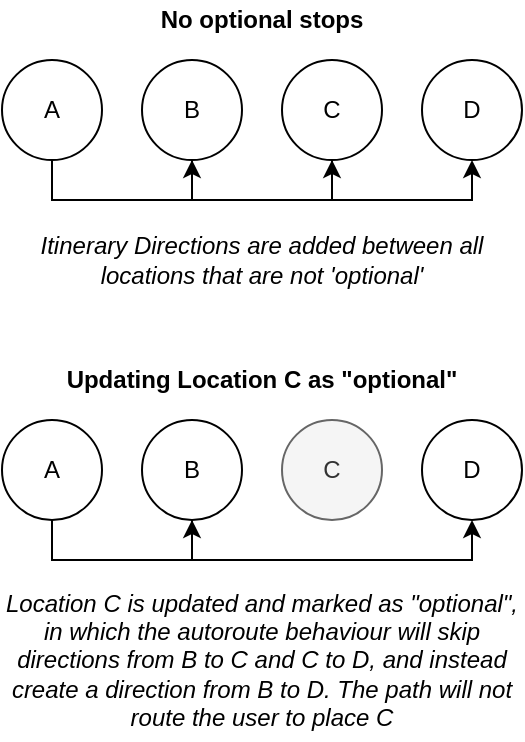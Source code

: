 <mxfile version="14.4.4" type="device"><diagram id="658az-Jv9UdYmfrUo-3u" name="Page-1"><mxGraphModel dx="346" dy="967" grid="1" gridSize="10" guides="1" tooltips="1" connect="1" arrows="1" fold="1" page="1" pageScale="1" pageWidth="827" pageHeight="1169" math="0" shadow="0"><root><mxCell id="0"/><mxCell id="1" parent="0"/><mxCell id="Q58eAvawpIoGxw0gJw1K-13" style="edgeStyle=orthogonalEdgeStyle;rounded=0;orthogonalLoop=1;jettySize=auto;html=1;exitX=0.5;exitY=1;exitDx=0;exitDy=0;entryX=0.5;entryY=1;entryDx=0;entryDy=0;" edge="1" parent="1" source="Q58eAvawpIoGxw0gJw1K-8" target="Q58eAvawpIoGxw0gJw1K-9"><mxGeometry relative="1" as="geometry"/></mxCell><mxCell id="Q58eAvawpIoGxw0gJw1K-8" value="A" style="ellipse;whiteSpace=wrap;html=1;aspect=fixed;" vertex="1" parent="1"><mxGeometry x="40" y="50" width="50" height="50" as="geometry"/></mxCell><mxCell id="Q58eAvawpIoGxw0gJw1K-14" style="edgeStyle=orthogonalEdgeStyle;rounded=0;orthogonalLoop=1;jettySize=auto;html=1;exitX=0.5;exitY=1;exitDx=0;exitDy=0;entryX=0.5;entryY=1;entryDx=0;entryDy=0;" edge="1" parent="1" source="Q58eAvawpIoGxw0gJw1K-9" target="Q58eAvawpIoGxw0gJw1K-10"><mxGeometry relative="1" as="geometry"/></mxCell><mxCell id="Q58eAvawpIoGxw0gJw1K-9" value="B" style="ellipse;whiteSpace=wrap;html=1;aspect=fixed;" vertex="1" parent="1"><mxGeometry x="110" y="50" width="50" height="50" as="geometry"/></mxCell><mxCell id="Q58eAvawpIoGxw0gJw1K-15" style="edgeStyle=orthogonalEdgeStyle;rounded=0;orthogonalLoop=1;jettySize=auto;html=1;exitX=0.5;exitY=1;exitDx=0;exitDy=0;entryX=0.5;entryY=1;entryDx=0;entryDy=0;" edge="1" parent="1" source="Q58eAvawpIoGxw0gJw1K-10" target="Q58eAvawpIoGxw0gJw1K-11"><mxGeometry relative="1" as="geometry"/></mxCell><mxCell id="Q58eAvawpIoGxw0gJw1K-10" value="C" style="ellipse;whiteSpace=wrap;html=1;aspect=fixed;" vertex="1" parent="1"><mxGeometry x="180" y="50" width="50" height="50" as="geometry"/></mxCell><mxCell id="Q58eAvawpIoGxw0gJw1K-11" value="D" style="ellipse;whiteSpace=wrap;html=1;aspect=fixed;" vertex="1" parent="1"><mxGeometry x="250" y="50" width="50" height="50" as="geometry"/></mxCell><mxCell id="Q58eAvawpIoGxw0gJw1K-12" value="No optional stops" style="text;html=1;strokeColor=none;fillColor=none;align=center;verticalAlign=middle;whiteSpace=wrap;rounded=0;fontStyle=1" vertex="1" parent="1"><mxGeometry x="40" y="20" width="260" height="20" as="geometry"/></mxCell><mxCell id="Q58eAvawpIoGxw0gJw1K-16" value="Itinerary Directions are added between all locations that are not 'optional'" style="text;html=1;strokeColor=none;fillColor=none;align=center;verticalAlign=middle;whiteSpace=wrap;rounded=0;fontStyle=2" vertex="1" parent="1"><mxGeometry x="40" y="140" width="260" height="20" as="geometry"/></mxCell><mxCell id="Q58eAvawpIoGxw0gJw1K-20" style="edgeStyle=orthogonalEdgeStyle;rounded=0;orthogonalLoop=1;jettySize=auto;html=1;exitX=0.5;exitY=1;exitDx=0;exitDy=0;entryX=0.5;entryY=1;entryDx=0;entryDy=0;" edge="1" parent="1" source="Q58eAvawpIoGxw0gJw1K-21" target="Q58eAvawpIoGxw0gJw1K-23"><mxGeometry relative="1" as="geometry"/></mxCell><mxCell id="Q58eAvawpIoGxw0gJw1K-21" value="A" style="ellipse;whiteSpace=wrap;html=1;aspect=fixed;" vertex="1" parent="1"><mxGeometry x="40" y="230" width="50" height="50" as="geometry"/></mxCell><mxCell id="Q58eAvawpIoGxw0gJw1K-29" style="edgeStyle=orthogonalEdgeStyle;rounded=0;orthogonalLoop=1;jettySize=auto;html=1;exitX=0.5;exitY=1;exitDx=0;exitDy=0;entryX=0.5;entryY=1;entryDx=0;entryDy=0;" edge="1" parent="1" source="Q58eAvawpIoGxw0gJw1K-23" target="Q58eAvawpIoGxw0gJw1K-26"><mxGeometry relative="1" as="geometry"/></mxCell><mxCell id="Q58eAvawpIoGxw0gJw1K-23" value="B" style="ellipse;whiteSpace=wrap;html=1;aspect=fixed;" vertex="1" parent="1"><mxGeometry x="110" y="230" width="50" height="50" as="geometry"/></mxCell><mxCell id="Q58eAvawpIoGxw0gJw1K-25" value="C" style="ellipse;whiteSpace=wrap;html=1;aspect=fixed;fillColor=#f5f5f5;strokeColor=#666666;fontColor=#333333;" vertex="1" parent="1"><mxGeometry x="180" y="230" width="50" height="50" as="geometry"/></mxCell><mxCell id="Q58eAvawpIoGxw0gJw1K-26" value="D" style="ellipse;whiteSpace=wrap;html=1;aspect=fixed;" vertex="1" parent="1"><mxGeometry x="250" y="230" width="50" height="50" as="geometry"/></mxCell><mxCell id="Q58eAvawpIoGxw0gJw1K-27" value="Updating Location C as &quot;optional&quot;" style="text;html=1;strokeColor=none;fillColor=none;align=center;verticalAlign=middle;whiteSpace=wrap;rounded=0;fontStyle=1" vertex="1" parent="1"><mxGeometry x="40" y="200" width="260" height="20" as="geometry"/></mxCell><mxCell id="Q58eAvawpIoGxw0gJw1K-28" value="Location C is updated and marked as &quot;optional&quot;, in which the autoroute behaviour will skip directions from B to C and C to D, and instead create a direction from B to D. The path will not route the user to place C" style="text;html=1;strokeColor=none;fillColor=none;align=center;verticalAlign=middle;whiteSpace=wrap;rounded=0;fontStyle=2" vertex="1" parent="1"><mxGeometry x="40" y="310" width="260" height="80" as="geometry"/></mxCell></root></mxGraphModel></diagram></mxfile>